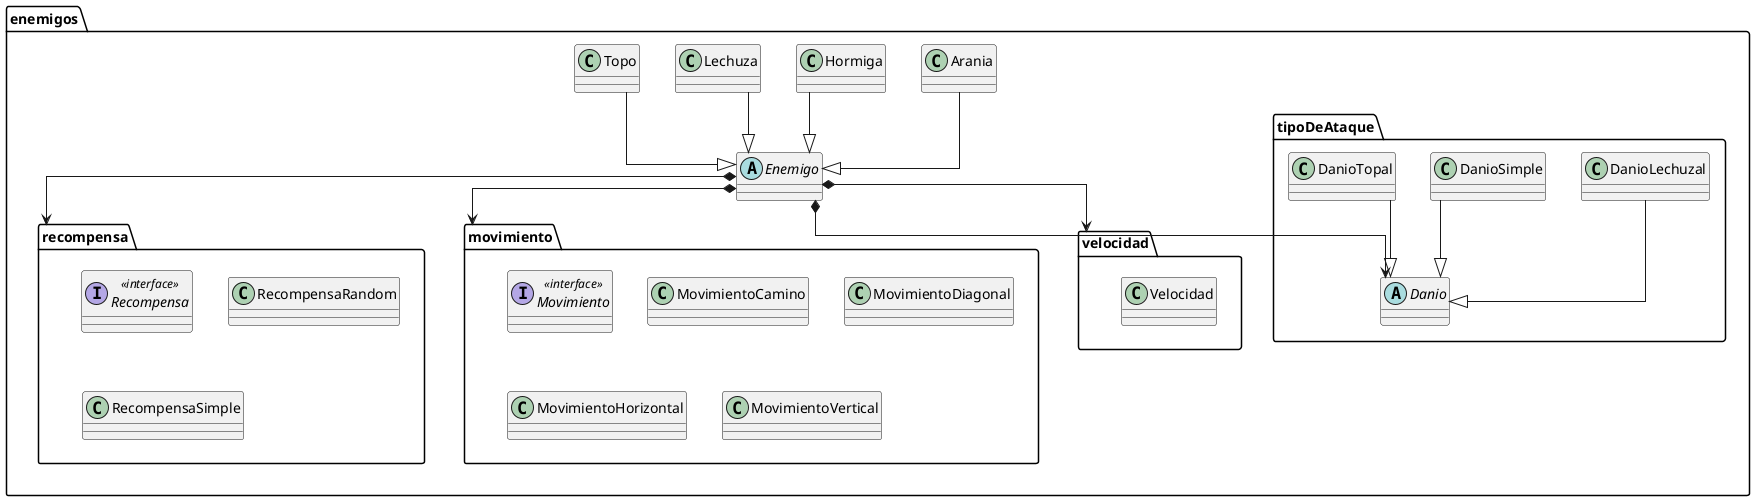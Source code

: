@startuml

top to bottom direction
skinparam linetype ortho

package "enemigos"{
package "movimiento"{
    interface Movimiento << interface >>
    class MovimientoCamino
    class MovimientoDiagonal
    class MovimientoHorizontal
    class MovimientoVertical
}

package "recompensa"{
    interface Recompensa << interface >>
    class RecompensaRandom
    class RecompensaSimple
}

package "tipoDeAtaque"{
    abstract Danio
    class DanioLechuzal
    class DanioSimple
    class DanioTopal
}

package "velocidad"{
    class Velocidad
    }
class Arania
abstract Enemigo
class Hormiga
class Lechuza
class Topo
}

Arania --|>  Enemigo
DanioLechuzal --|>  Danio
DanioSimple --|>  Danio
DanioTopal --|>  Danio
Enemigo *--> Danio
Enemigo *--> "movimiento"
Enemigo *--> "recompensa"
Enemigo *--> "velocidad"
Hormiga --|>  Enemigo
Lechuza --|>  Enemigo
Topo --|>  Enemigo
@enduml
